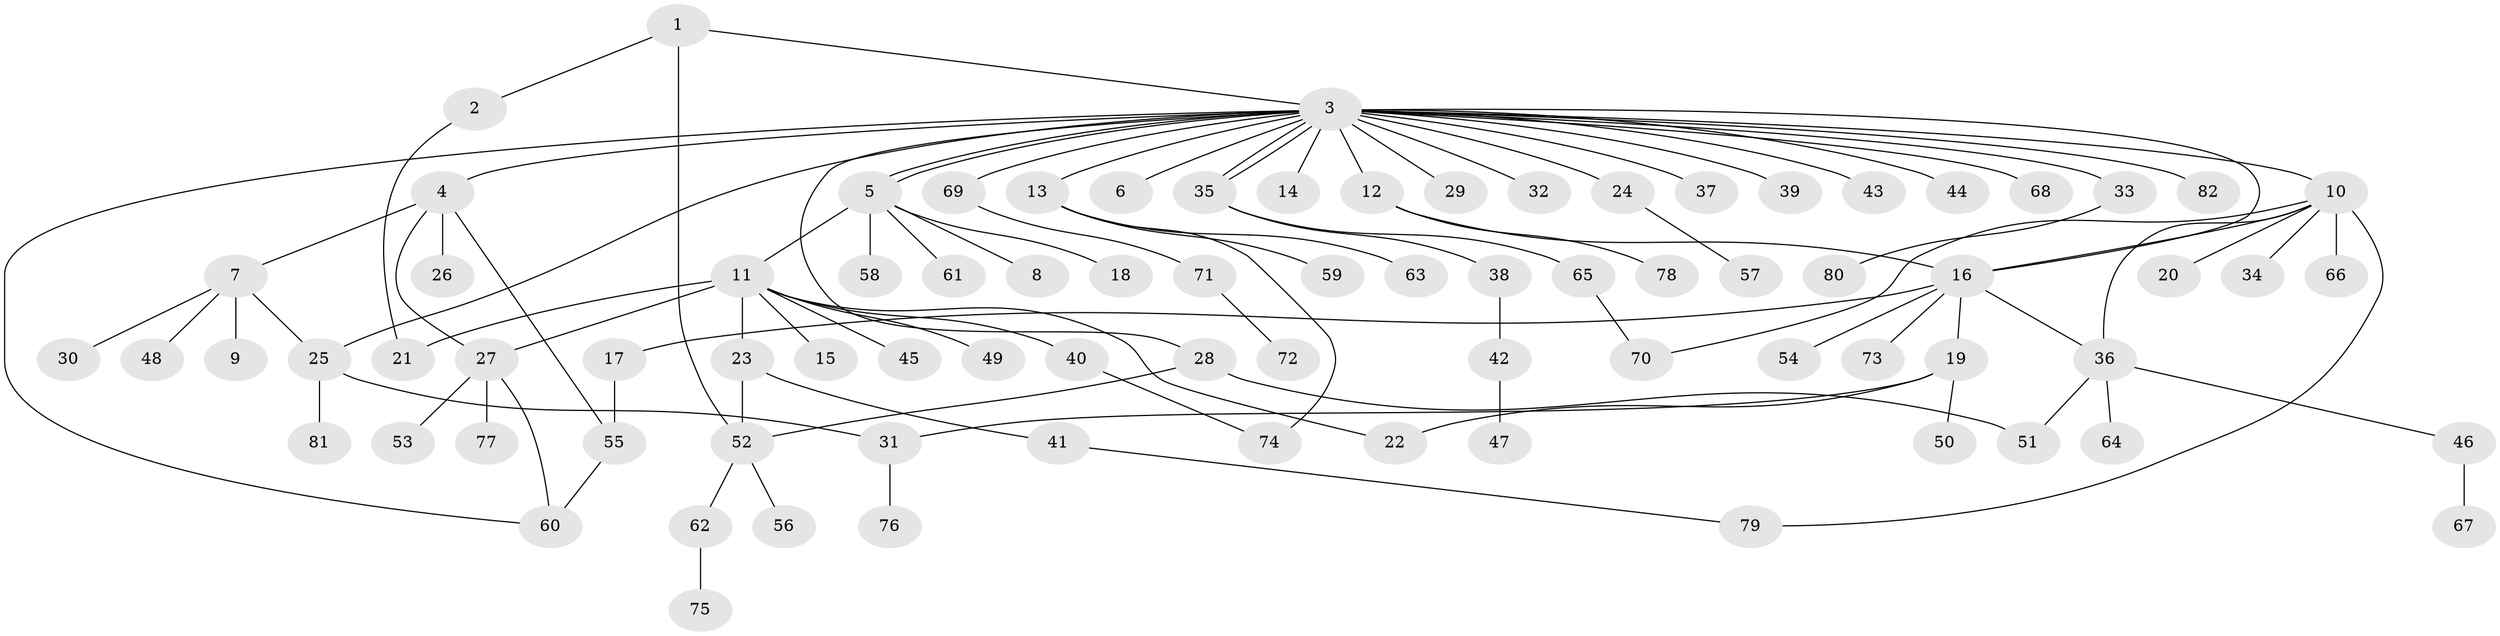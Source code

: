 // coarse degree distribution, {3: 0.11864406779661017, 2: 0.11864406779661017, 29: 0.01694915254237288, 8: 0.01694915254237288, 1: 0.5932203389830508, 4: 0.05084745762711865, 7: 0.03389830508474576, 9: 0.01694915254237288, 5: 0.03389830508474576}
// Generated by graph-tools (version 1.1) at 2025/23/03/03/25 07:23:54]
// undirected, 82 vertices, 100 edges
graph export_dot {
graph [start="1"]
  node [color=gray90,style=filled];
  1;
  2;
  3;
  4;
  5;
  6;
  7;
  8;
  9;
  10;
  11;
  12;
  13;
  14;
  15;
  16;
  17;
  18;
  19;
  20;
  21;
  22;
  23;
  24;
  25;
  26;
  27;
  28;
  29;
  30;
  31;
  32;
  33;
  34;
  35;
  36;
  37;
  38;
  39;
  40;
  41;
  42;
  43;
  44;
  45;
  46;
  47;
  48;
  49;
  50;
  51;
  52;
  53;
  54;
  55;
  56;
  57;
  58;
  59;
  60;
  61;
  62;
  63;
  64;
  65;
  66;
  67;
  68;
  69;
  70;
  71;
  72;
  73;
  74;
  75;
  76;
  77;
  78;
  79;
  80;
  81;
  82;
  1 -- 2;
  1 -- 3;
  1 -- 52;
  2 -- 21;
  3 -- 4;
  3 -- 5;
  3 -- 5;
  3 -- 6;
  3 -- 10;
  3 -- 12;
  3 -- 13;
  3 -- 14;
  3 -- 16;
  3 -- 24;
  3 -- 25;
  3 -- 28;
  3 -- 29;
  3 -- 32;
  3 -- 33;
  3 -- 35;
  3 -- 35;
  3 -- 37;
  3 -- 39;
  3 -- 43;
  3 -- 44;
  3 -- 60;
  3 -- 68;
  3 -- 69;
  3 -- 82;
  4 -- 7;
  4 -- 26;
  4 -- 27;
  4 -- 55;
  5 -- 8;
  5 -- 11;
  5 -- 18;
  5 -- 58;
  5 -- 61;
  7 -- 9;
  7 -- 25;
  7 -- 30;
  7 -- 48;
  10 -- 16;
  10 -- 20;
  10 -- 34;
  10 -- 36;
  10 -- 66;
  10 -- 70;
  10 -- 79;
  11 -- 15;
  11 -- 21;
  11 -- 22;
  11 -- 23;
  11 -- 27;
  11 -- 40;
  11 -- 45;
  11 -- 49;
  12 -- 16;
  12 -- 78;
  13 -- 59;
  13 -- 63;
  13 -- 74;
  16 -- 17;
  16 -- 19;
  16 -- 36;
  16 -- 54;
  16 -- 73;
  17 -- 55;
  19 -- 22;
  19 -- 31;
  19 -- 50;
  23 -- 41;
  23 -- 52;
  24 -- 57;
  25 -- 31;
  25 -- 81;
  27 -- 53;
  27 -- 60;
  27 -- 77;
  28 -- 51;
  28 -- 52;
  31 -- 76;
  33 -- 80;
  35 -- 38;
  35 -- 65;
  36 -- 46;
  36 -- 51;
  36 -- 64;
  38 -- 42;
  40 -- 74;
  41 -- 79;
  42 -- 47;
  46 -- 67;
  52 -- 56;
  52 -- 62;
  55 -- 60;
  62 -- 75;
  65 -- 70;
  69 -- 71;
  71 -- 72;
}
